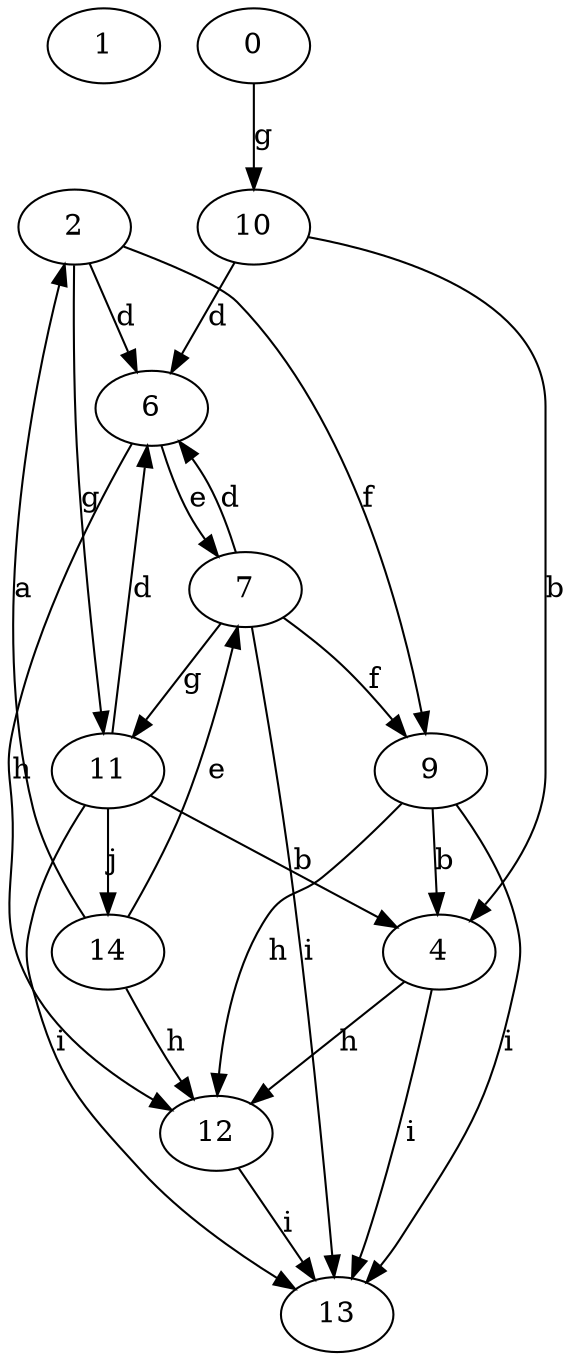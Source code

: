 strict digraph  {
1;
2;
4;
6;
7;
9;
10;
0;
11;
12;
13;
14;
2 -> 6  [label=d];
2 -> 9  [label=f];
2 -> 11  [label=g];
4 -> 12  [label=h];
4 -> 13  [label=i];
6 -> 7  [label=e];
6 -> 12  [label=h];
7 -> 6  [label=d];
7 -> 9  [label=f];
7 -> 11  [label=g];
7 -> 13  [label=i];
9 -> 4  [label=b];
9 -> 12  [label=h];
9 -> 13  [label=i];
10 -> 4  [label=b];
10 -> 6  [label=d];
0 -> 10  [label=g];
11 -> 4  [label=b];
11 -> 6  [label=d];
11 -> 13  [label=i];
11 -> 14  [label=j];
12 -> 13  [label=i];
14 -> 2  [label=a];
14 -> 7  [label=e];
14 -> 12  [label=h];
}
